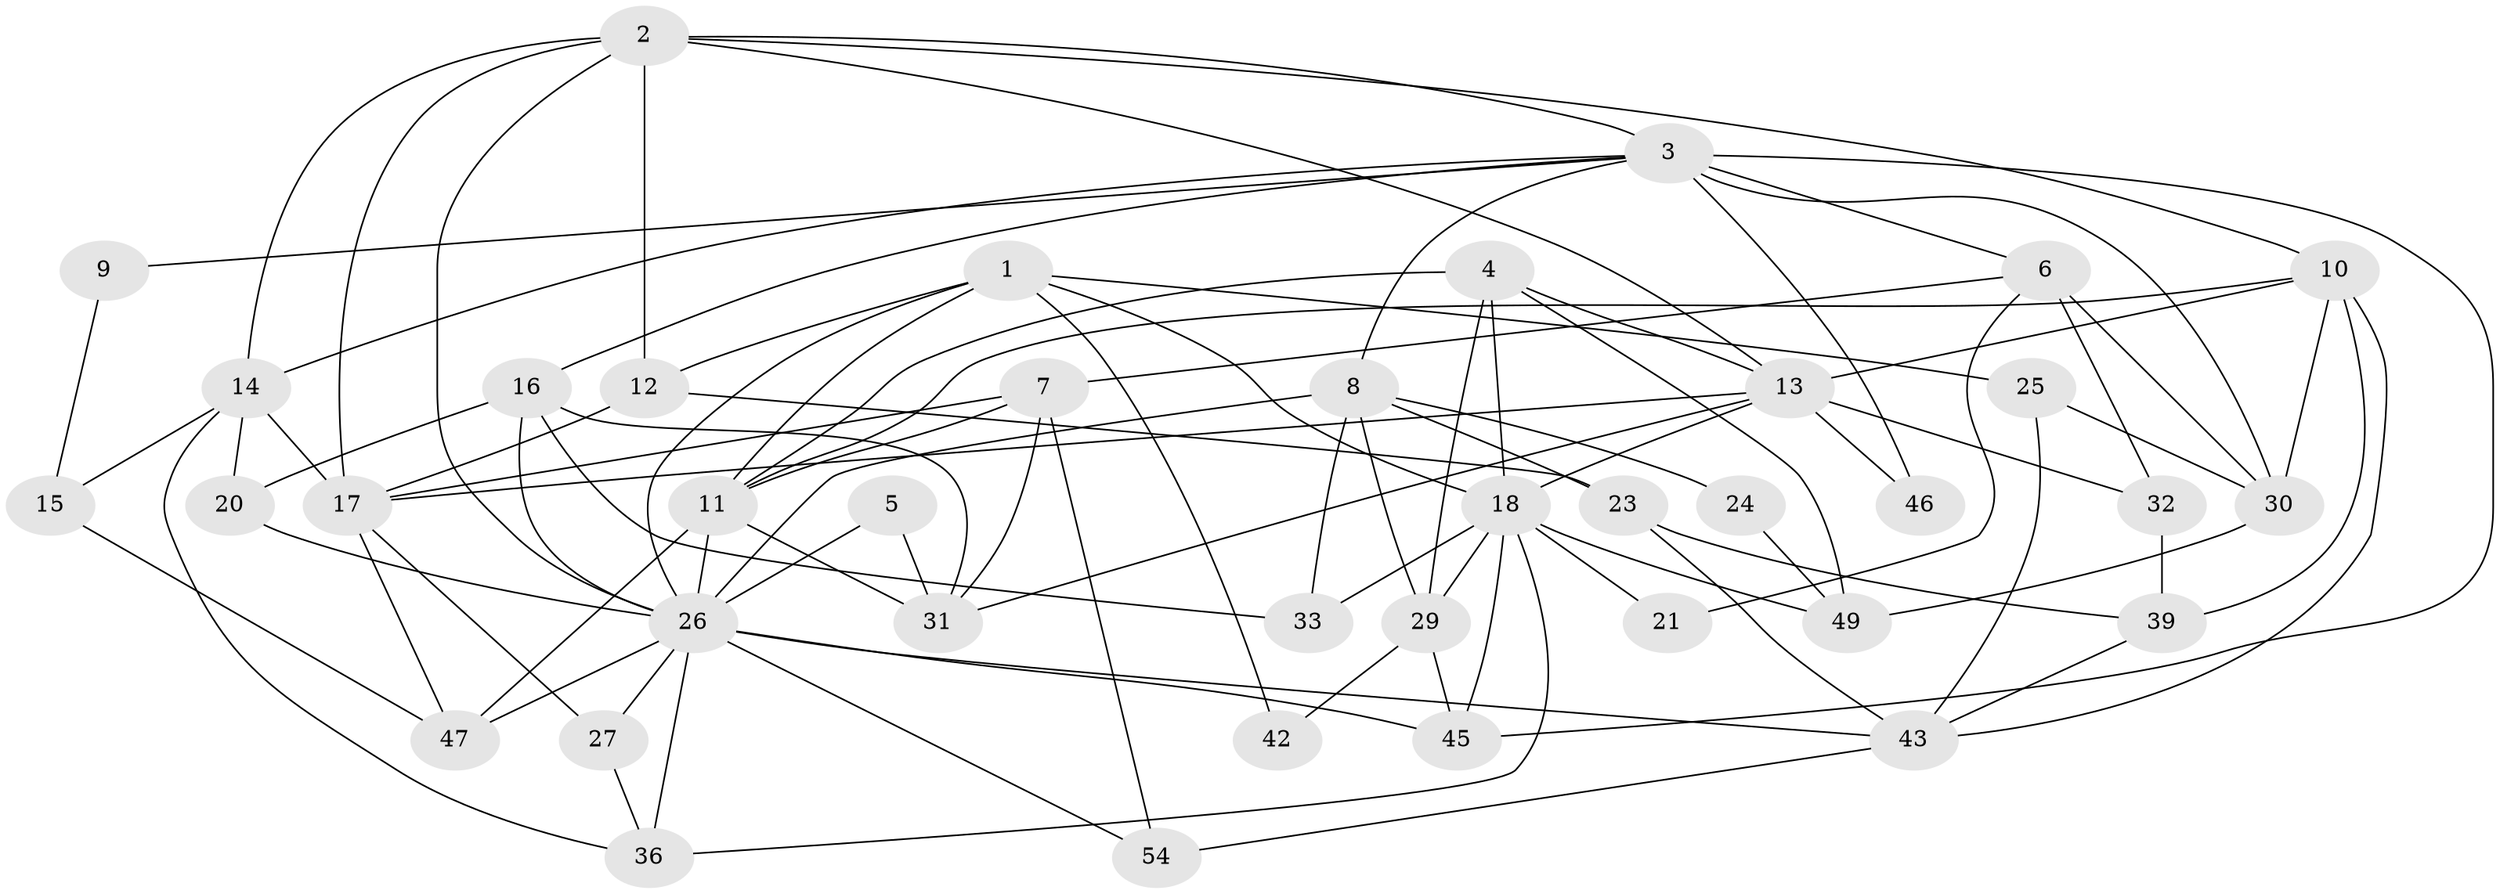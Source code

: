 // Generated by graph-tools (version 1.1) at 2025/52/02/27/25 19:52:06]
// undirected, 39 vertices, 93 edges
graph export_dot {
graph [start="1"]
  node [color=gray90,style=filled];
  1 [super="+51"];
  2 [super="+28"];
  3 [super="+38"];
  4 [super="+19"];
  5;
  6 [super="+53"];
  7;
  8;
  9;
  10 [super="+55"];
  11 [super="+34"];
  12;
  13 [super="+22"];
  14 [super="+57"];
  15;
  16 [super="+37"];
  17 [super="+48"];
  18 [super="+52"];
  20;
  21;
  23;
  24;
  25;
  26 [super="+50"];
  27;
  29;
  30 [super="+44"];
  31 [super="+41"];
  32;
  33 [super="+35"];
  36;
  39 [super="+40"];
  42;
  43 [super="+56"];
  45;
  46;
  47;
  49;
  54;
  1 -- 12;
  1 -- 42;
  1 -- 25;
  1 -- 26;
  1 -- 18;
  1 -- 11;
  2 -- 26;
  2 -- 17;
  2 -- 3;
  2 -- 10;
  2 -- 12;
  2 -- 13;
  2 -- 14;
  3 -- 45;
  3 -- 46;
  3 -- 30;
  3 -- 16;
  3 -- 6;
  3 -- 8;
  3 -- 9;
  3 -- 14;
  4 -- 49;
  4 -- 29;
  4 -- 18;
  4 -- 11;
  4 -- 13;
  5 -- 26;
  5 -- 31;
  6 -- 32;
  6 -- 7;
  6 -- 21;
  6 -- 30 [weight=2];
  7 -- 31;
  7 -- 54;
  7 -- 17;
  7 -- 11;
  8 -- 29;
  8 -- 23;
  8 -- 24;
  8 -- 33;
  8 -- 26;
  9 -- 15;
  10 -- 13;
  10 -- 11;
  10 -- 43;
  10 -- 30;
  10 -- 39;
  11 -- 47;
  11 -- 26;
  11 -- 31 [weight=2];
  12 -- 17;
  12 -- 23;
  13 -- 17;
  13 -- 31;
  13 -- 46;
  13 -- 32;
  13 -- 18;
  14 -- 17;
  14 -- 36;
  14 -- 20;
  14 -- 15;
  15 -- 47;
  16 -- 26;
  16 -- 33;
  16 -- 20;
  16 -- 31;
  17 -- 47;
  17 -- 27;
  18 -- 49 [weight=2];
  18 -- 36;
  18 -- 45;
  18 -- 21;
  18 -- 29;
  18 -- 33;
  20 -- 26;
  23 -- 43;
  23 -- 39;
  24 -- 49;
  25 -- 30;
  25 -- 43;
  26 -- 43;
  26 -- 36;
  26 -- 47;
  26 -- 54;
  26 -- 27;
  26 -- 45;
  27 -- 36;
  29 -- 45;
  29 -- 42;
  30 -- 49;
  32 -- 39;
  39 -- 43;
  43 -- 54;
}
